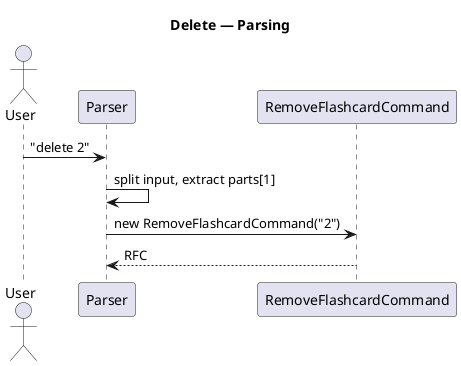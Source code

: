 @startuml
title Delete — Parsing

actor User
participant "Parser" as P
participant "RemoveFlashcardCommand" as RFC

User -> P : "delete 2"
P -> P : split input, extract parts[1]
P -> RFC : new RemoveFlashcardCommand("2")
return RFC
@enduml